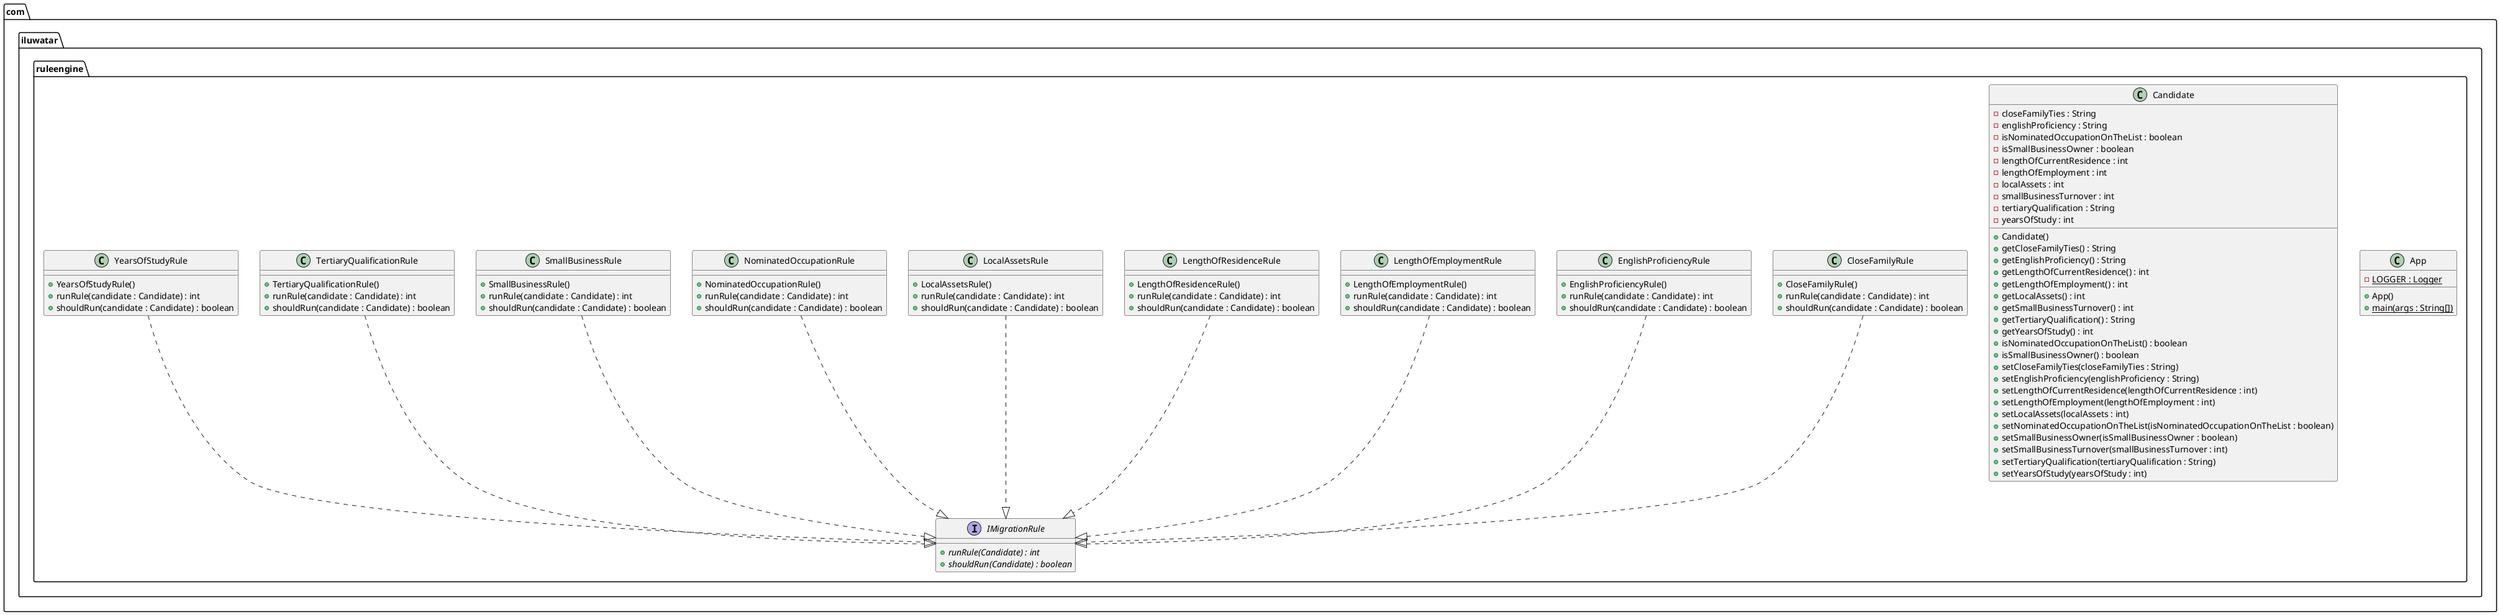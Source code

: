 @startuml
package com.iluwatar.ruleengine {
  class App {
    - LOGGER : Logger {static}
    + App()
    + main(args : String[]) {static}
  }
  class Candidate {
    - closeFamilyTies : String
    - englishProficiency : String
    - isNominatedOccupationOnTheList : boolean
    - isSmallBusinessOwner : boolean
    - lengthOfCurrentResidence : int
    - lengthOfEmployment : int
    - localAssets : int
    - smallBusinessTurnover : int
    - tertiaryQualification : String
    - yearsOfStudy : int
    + Candidate()
    + getCloseFamilyTies() : String
    + getEnglishProficiency() : String
    + getLengthOfCurrentResidence() : int
    + getLengthOfEmployment() : int
    + getLocalAssets() : int
    + getSmallBusinessTurnover() : int
    + getTertiaryQualification() : String
    + getYearsOfStudy() : int
    + isNominatedOccupationOnTheList() : boolean
    + isSmallBusinessOwner() : boolean
    + setCloseFamilyTies(closeFamilyTies : String)
    + setEnglishProficiency(englishProficiency : String)
    + setLengthOfCurrentResidence(lengthOfCurrentResidence : int)
    + setLengthOfEmployment(lengthOfEmployment : int)
    + setLocalAssets(localAssets : int)
    + setNominatedOccupationOnTheList(isNominatedOccupationOnTheList : boolean)
    + setSmallBusinessOwner(isSmallBusinessOwner : boolean)
    + setSmallBusinessTurnover(smallBusinessTurnover : int)
    + setTertiaryQualification(tertiaryQualification : String)
    + setYearsOfStudy(yearsOfStudy : int)
  }
  class CloseFamilyRule {
    + CloseFamilyRule()
    + runRule(candidate : Candidate) : int
    + shouldRun(candidate : Candidate) : boolean
  }
  class EnglishProficiencyRule {
    + EnglishProficiencyRule()
    + runRule(candidate : Candidate) : int
    + shouldRun(candidate : Candidate) : boolean
  }
  interface IMigrationRule {
    + runRule(Candidate) : int {abstract}
    + shouldRun(Candidate) : boolean {abstract}
  }
  class LengthOfEmploymentRule {
    + LengthOfEmploymentRule()
    + runRule(candidate : Candidate) : int
    + shouldRun(candidate : Candidate) : boolean
  }
  class LengthOfResidenceRule {
    + LengthOfResidenceRule()
    + runRule(candidate : Candidate) : int
    + shouldRun(candidate : Candidate) : boolean
  }
  class LocalAssetsRule {
    + LocalAssetsRule()
    + runRule(candidate : Candidate) : int
    + shouldRun(candidate : Candidate) : boolean
  }
  class NominatedOccupationRule {
    + NominatedOccupationRule()
    + runRule(candidate : Candidate) : int
    + shouldRun(candidate : Candidate) : boolean
  }
  class SmallBusinessRule {
    + SmallBusinessRule()
    + runRule(candidate : Candidate) : int
    + shouldRun(candidate : Candidate) : boolean
  }
  class TertiaryQualificationRule {
    + TertiaryQualificationRule()
    + runRule(candidate : Candidate) : int
    + shouldRun(candidate : Candidate) : boolean
  }
  class YearsOfStudyRule {
    + YearsOfStudyRule()
    + runRule(candidate : Candidate) : int
    + shouldRun(candidate : Candidate) : boolean
  }
}
CloseFamilyRule ..|> IMigrationRule 
EnglishProficiencyRule ..|> IMigrationRule 
LengthOfEmploymentRule ..|> IMigrationRule 
LengthOfResidenceRule ..|> IMigrationRule 
LocalAssetsRule ..|> IMigrationRule 
NominatedOccupationRule ..|> IMigrationRule 
SmallBusinessRule ..|> IMigrationRule 
TertiaryQualificationRule ..|> IMigrationRule 
YearsOfStudyRule ..|> IMigrationRule 
@enduml